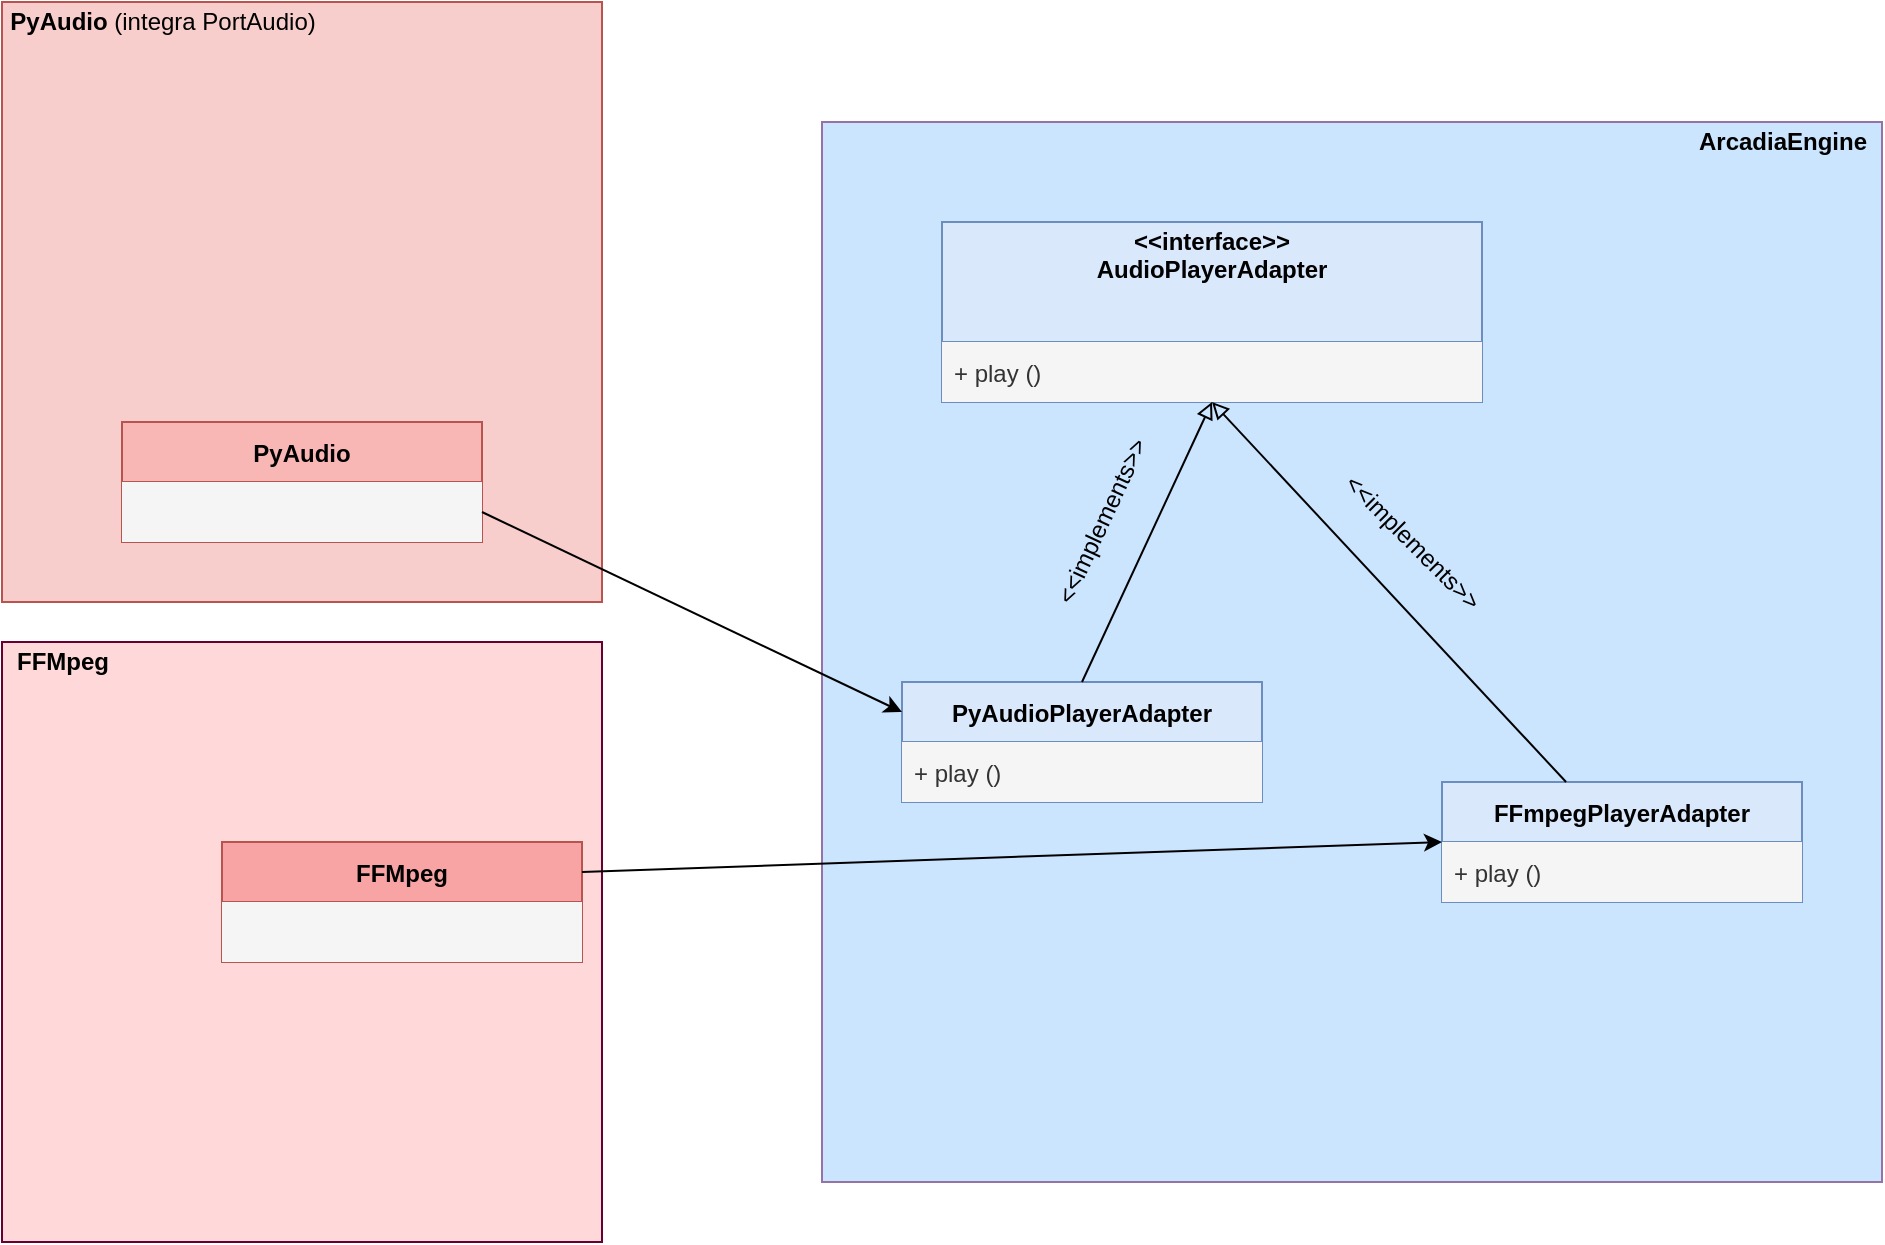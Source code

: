 <mxfile version="17.2.4" type="device"><diagram id="LPg0j_pNxHtV6jfeSge1" name="Page-1"><mxGraphModel dx="1038" dy="523" grid="1" gridSize="10" guides="1" tooltips="1" connect="1" arrows="1" fold="1" page="1" pageScale="1" pageWidth="827" pageHeight="1169" math="0" shadow="0"><root><mxCell id="0"/><mxCell id="1" parent="0"/><mxCell id="1ZaH2dVLYMZgDrf2bwdu-19" value="" style="whiteSpace=wrap;html=1;aspect=fixed;strokeColor=#9673a6;fillColor=#CCE5FF;" parent="1" vertex="1"><mxGeometry x="450" y="70" width="530" height="530" as="geometry"/></mxCell><mxCell id="1ZaH2dVLYMZgDrf2bwdu-16" value="" style="whiteSpace=wrap;html=1;aspect=fixed;strokeColor=#b85450;fillColor=#f8cecc;" parent="1" vertex="1"><mxGeometry x="40" y="10" width="300" height="300" as="geometry"/></mxCell><mxCell id="1ZaH2dVLYMZgDrf2bwdu-1" value="&lt;&lt;interface&gt;&gt;&#xA;AudioPlayerAdapter&#xA;&#xA;" style="swimlane;fontStyle=1;childLayout=stackLayout;horizontal=1;startSize=60;horizontalStack=0;resizeParent=1;resizeParentMax=0;resizeLast=0;collapsible=1;marginBottom=0;fillColor=#dae8fc;strokeColor=#6c8ebf;" parent="1" vertex="1"><mxGeometry x="510" y="120" width="270" height="90" as="geometry"/></mxCell><mxCell id="1ZaH2dVLYMZgDrf2bwdu-2" value="+ play ()" style="text;strokeColor=none;fillColor=#f5f5f5;align=left;verticalAlign=middle;spacingLeft=4;spacingRight=4;overflow=hidden;points=[[0,0.5],[1,0.5]];portConstraint=eastwest;rotatable=0;fontColor=#333333;" parent="1ZaH2dVLYMZgDrf2bwdu-1" vertex="1"><mxGeometry y="60" width="270" height="30" as="geometry"/></mxCell><mxCell id="1ZaH2dVLYMZgDrf2bwdu-5" value="FFmpegPlayerAdapter" style="swimlane;fontStyle=1;childLayout=stackLayout;horizontal=1;startSize=30;horizontalStack=0;resizeParent=1;resizeParentMax=0;resizeLast=0;collapsible=1;marginBottom=0;fillColor=#dae8fc;strokeColor=#6c8ebf;" parent="1" vertex="1"><mxGeometry x="760" y="400" width="180" height="60" as="geometry"/></mxCell><mxCell id="6GgAt3kZI4-Z_OuQriiL-22" value="+ play ()" style="text;strokeColor=none;fillColor=#f5f5f5;align=left;verticalAlign=middle;spacingLeft=4;spacingRight=4;overflow=hidden;points=[[0,0.5],[1,0.5]];portConstraint=eastwest;rotatable=0;fontColor=#333333;" parent="1ZaH2dVLYMZgDrf2bwdu-5" vertex="1"><mxGeometry y="30" width="180" height="30" as="geometry"/></mxCell><mxCell id="1ZaH2dVLYMZgDrf2bwdu-10" value="" style="endArrow=block;html=1;rounded=0;entryX=0.5;entryY=1;entryDx=0;entryDy=0;endFill=0;" parent="1" source="1ZaH2dVLYMZgDrf2bwdu-5" target="1ZaH2dVLYMZgDrf2bwdu-1" edge="1"><mxGeometry width="50" height="50" relative="1" as="geometry"><mxPoint x="290" y="380" as="sourcePoint"/><mxPoint x="640.95" y="240" as="targetPoint"/></mxGeometry></mxCell><mxCell id="1ZaH2dVLYMZgDrf2bwdu-11" value="&amp;lt;&amp;lt;implements&amp;gt;&amp;gt;" style="text;html=1;align=center;verticalAlign=middle;resizable=0;points=[];autosize=1;strokeColor=none;fillColor=none;rotation=45;" parent="1" vertex="1"><mxGeometry x="690" y="270" width="110" height="20" as="geometry"/></mxCell><mxCell id="1ZaH2dVLYMZgDrf2bwdu-17" value="&lt;b&gt;PyAudio&lt;/b&gt; (integra PortAudio)" style="text;html=1;align=center;verticalAlign=middle;resizable=0;points=[];autosize=1;strokeColor=none;fillColor=none;" parent="1" vertex="1"><mxGeometry x="40" y="10" width="160" height="20" as="geometry"/></mxCell><mxCell id="1ZaH2dVLYMZgDrf2bwdu-20" value="&lt;b&gt;ArcadiaEngine&lt;/b&gt;" style="text;html=1;align=center;verticalAlign=middle;resizable=0;points=[];autosize=1;strokeColor=none;fillColor=none;" parent="1" vertex="1"><mxGeometry x="880" y="70" width="100" height="20" as="geometry"/></mxCell><mxCell id="6GgAt3kZI4-Z_OuQriiL-1" value="" style="whiteSpace=wrap;html=1;aspect=fixed;strokeColor=#660033;fillColor=#FFD9D9;" parent="1" vertex="1"><mxGeometry x="40" y="330" width="300" height="300" as="geometry"/></mxCell><mxCell id="6GgAt3kZI4-Z_OuQriiL-2" value="&lt;b&gt;FFMpeg&lt;/b&gt;" style="text;html=1;align=center;verticalAlign=middle;resizable=0;points=[];autosize=1;strokeColor=none;fillColor=none;" parent="1" vertex="1"><mxGeometry x="40" y="330" width="60" height="20" as="geometry"/></mxCell><mxCell id="6GgAt3kZI4-Z_OuQriiL-6" value="PyAudioPlayerAdapter" style="swimlane;fontStyle=1;childLayout=stackLayout;horizontal=1;startSize=30;horizontalStack=0;resizeParent=1;resizeParentMax=0;resizeLast=0;collapsible=1;marginBottom=0;fillColor=#dae8fc;strokeColor=#6c8ebf;" parent="1" vertex="1"><mxGeometry x="490" y="350" width="180" height="60" as="geometry"/></mxCell><mxCell id="6GgAt3kZI4-Z_OuQriiL-23" value="+ play ()" style="text;strokeColor=none;fillColor=#f5f5f5;align=left;verticalAlign=middle;spacingLeft=4;spacingRight=4;overflow=hidden;points=[[0,0.5],[1,0.5]];portConstraint=eastwest;rotatable=0;fontColor=#333333;" parent="6GgAt3kZI4-Z_OuQriiL-6" vertex="1"><mxGeometry y="30" width="180" height="30" as="geometry"/></mxCell><mxCell id="6GgAt3kZI4-Z_OuQriiL-9" value="" style="endArrow=block;html=1;rounded=0;endFill=0;exitX=0.5;exitY=0;exitDx=0;exitDy=0;entryX=0.5;entryY=1;entryDx=0;entryDy=0;" parent="1" source="6GgAt3kZI4-Z_OuQriiL-6" target="1ZaH2dVLYMZgDrf2bwdu-1" edge="1"><mxGeometry width="50" height="50" relative="1" as="geometry"><mxPoint x="815" y="410" as="sourcePoint"/><mxPoint x="650" y="240" as="targetPoint"/></mxGeometry></mxCell><mxCell id="6GgAt3kZI4-Z_OuQriiL-10" value="&amp;lt;&amp;lt;implements&amp;gt;&amp;gt;" style="text;html=1;align=center;verticalAlign=middle;resizable=0;points=[];autosize=1;strokeColor=none;fillColor=none;rotation=-65;" parent="1" vertex="1"><mxGeometry x="535" y="260" width="110" height="20" as="geometry"/></mxCell><mxCell id="6GgAt3kZI4-Z_OuQriiL-11" value="FFMpeg" style="swimlane;fontStyle=1;childLayout=stackLayout;horizontal=1;startSize=30;horizontalStack=0;resizeParent=1;resizeParentMax=0;resizeLast=0;collapsible=1;marginBottom=0;fillColor=#F8A4A4;strokeColor=#b85450;" parent="1" vertex="1"><mxGeometry x="150" y="430" width="180" height="60" as="geometry"/></mxCell><mxCell id="6GgAt3kZI4-Z_OuQriiL-13" value="" style="text;strokeColor=none;fillColor=#f5f5f5;align=left;verticalAlign=middle;spacingLeft=4;spacingRight=4;overflow=hidden;points=[[0,0.5],[1,0.5]];portConstraint=eastwest;rotatable=0;fontColor=#333333;" parent="6GgAt3kZI4-Z_OuQriiL-11" vertex="1"><mxGeometry y="30" width="180" height="30" as="geometry"/></mxCell><mxCell id="6GgAt3kZI4-Z_OuQriiL-18" value="" style="endArrow=classic;html=1;rounded=0;exitX=1;exitY=0.25;exitDx=0;exitDy=0;entryX=0;entryY=0.5;entryDx=0;entryDy=0;" parent="1" source="6GgAt3kZI4-Z_OuQriiL-11" target="1ZaH2dVLYMZgDrf2bwdu-5" edge="1"><mxGeometry width="50" height="50" relative="1" as="geometry"><mxPoint x="360" y="510" as="sourcePoint"/><mxPoint x="420" y="470" as="targetPoint"/></mxGeometry></mxCell><mxCell id="6GgAt3kZI4-Z_OuQriiL-19" value="PyAudio" style="swimlane;fontStyle=1;childLayout=stackLayout;horizontal=1;startSize=30;horizontalStack=0;resizeParent=1;resizeParentMax=0;resizeLast=0;collapsible=1;marginBottom=0;fillColor=#F8B7B5;strokeColor=#b85450;" parent="1" vertex="1"><mxGeometry x="100" y="220" width="180" height="60" as="geometry"/></mxCell><mxCell id="6GgAt3kZI4-Z_OuQriiL-20" value="" style="text;strokeColor=none;fillColor=#f5f5f5;align=left;verticalAlign=middle;spacingLeft=4;spacingRight=4;overflow=hidden;points=[[0,0.5],[1,0.5]];portConstraint=eastwest;rotatable=0;fontColor=#333333;" parent="6GgAt3kZI4-Z_OuQriiL-19" vertex="1"><mxGeometry y="30" width="180" height="30" as="geometry"/></mxCell><mxCell id="6GgAt3kZI4-Z_OuQriiL-21" value="" style="endArrow=classic;html=1;rounded=0;exitX=1;exitY=0.5;exitDx=0;exitDy=0;entryX=0;entryY=0.25;entryDx=0;entryDy=0;" parent="1" source="6GgAt3kZI4-Z_OuQriiL-20" target="6GgAt3kZI4-Z_OuQriiL-6" edge="1"><mxGeometry width="50" height="50" relative="1" as="geometry"><mxPoint x="160" y="360" as="sourcePoint"/><mxPoint x="210" y="310" as="targetPoint"/></mxGeometry></mxCell></root></mxGraphModel></diagram></mxfile>